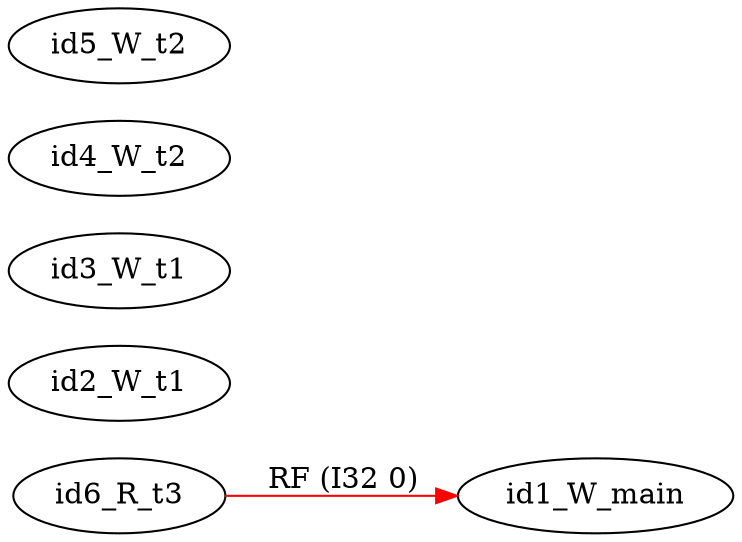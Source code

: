 digraph memory_model {
rankdir=LR;
splines=true; esep=0.5;
id6_R_t3 -> id1_W_main [label = "RF (I32 0)", color="red"];
id1_W_main [pos="5.0,4!"]
id2_W_t1 [pos="0,2!"]
id3_W_t1 [pos="0,0!"]
id4_W_t2 [pos="5,2!"]
id5_W_t2 [pos="5,0!"]
id6_R_t3 [pos="10,2!"]
}